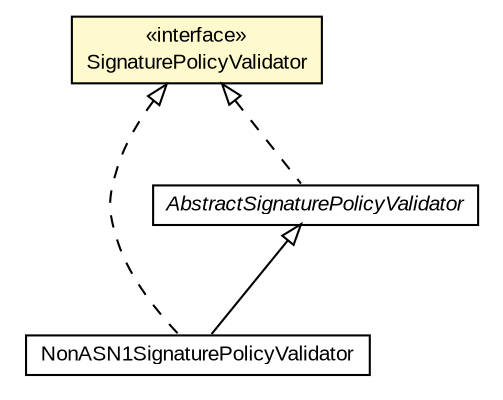#!/usr/local/bin/dot
#
# Class diagram 
# Generated by UMLGraph version R5_6-24-gf6e263 (http://www.umlgraph.org/)
#

digraph G {
	edge [fontname="arial",fontsize=10,labelfontname="arial",labelfontsize=10];
	node [fontname="arial",fontsize=10,shape=plaintext];
	nodesep=0.25;
	ranksep=0.5;
	// eu.europa.esig.dss.validation.SignaturePolicyValidator
	c637231 [label=<<table title="eu.europa.esig.dss.validation.SignaturePolicyValidator" border="0" cellborder="1" cellspacing="0" cellpadding="2" port="p" bgcolor="lemonChiffon" href="./SignaturePolicyValidator.html">
		<tr><td><table border="0" cellspacing="0" cellpadding="1">
<tr><td align="center" balign="center"> &#171;interface&#187; </td></tr>
<tr><td align="center" balign="center"> SignaturePolicyValidator </td></tr>
		</table></td></tr>
		</table>>, URL="./SignaturePolicyValidator.html", fontname="arial", fontcolor="black", fontsize=10.0];
	// eu.europa.esig.dss.validation.NonASN1SignaturePolicyValidator
	c637240 [label=<<table title="eu.europa.esig.dss.validation.NonASN1SignaturePolicyValidator" border="0" cellborder="1" cellspacing="0" cellpadding="2" port="p" href="./NonASN1SignaturePolicyValidator.html">
		<tr><td><table border="0" cellspacing="0" cellpadding="1">
<tr><td align="center" balign="center"> NonASN1SignaturePolicyValidator </td></tr>
		</table></td></tr>
		</table>>, URL="./NonASN1SignaturePolicyValidator.html", fontname="arial", fontcolor="black", fontsize=10.0];
	// eu.europa.esig.dss.validation.AbstractSignaturePolicyValidator
	c637263 [label=<<table title="eu.europa.esig.dss.validation.AbstractSignaturePolicyValidator" border="0" cellborder="1" cellspacing="0" cellpadding="2" port="p" href="./AbstractSignaturePolicyValidator.html">
		<tr><td><table border="0" cellspacing="0" cellpadding="1">
<tr><td align="center" balign="center"><font face="arial italic"> AbstractSignaturePolicyValidator </font></td></tr>
		</table></td></tr>
		</table>>, URL="./AbstractSignaturePolicyValidator.html", fontname="arial", fontcolor="black", fontsize=10.0];
	//eu.europa.esig.dss.validation.NonASN1SignaturePolicyValidator extends eu.europa.esig.dss.validation.AbstractSignaturePolicyValidator
	c637263:p -> c637240:p [dir=back,arrowtail=empty];
	//eu.europa.esig.dss.validation.NonASN1SignaturePolicyValidator implements eu.europa.esig.dss.validation.SignaturePolicyValidator
	c637231:p -> c637240:p [dir=back,arrowtail=empty,style=dashed];
	//eu.europa.esig.dss.validation.AbstractSignaturePolicyValidator implements eu.europa.esig.dss.validation.SignaturePolicyValidator
	c637231:p -> c637263:p [dir=back,arrowtail=empty,style=dashed];
}


